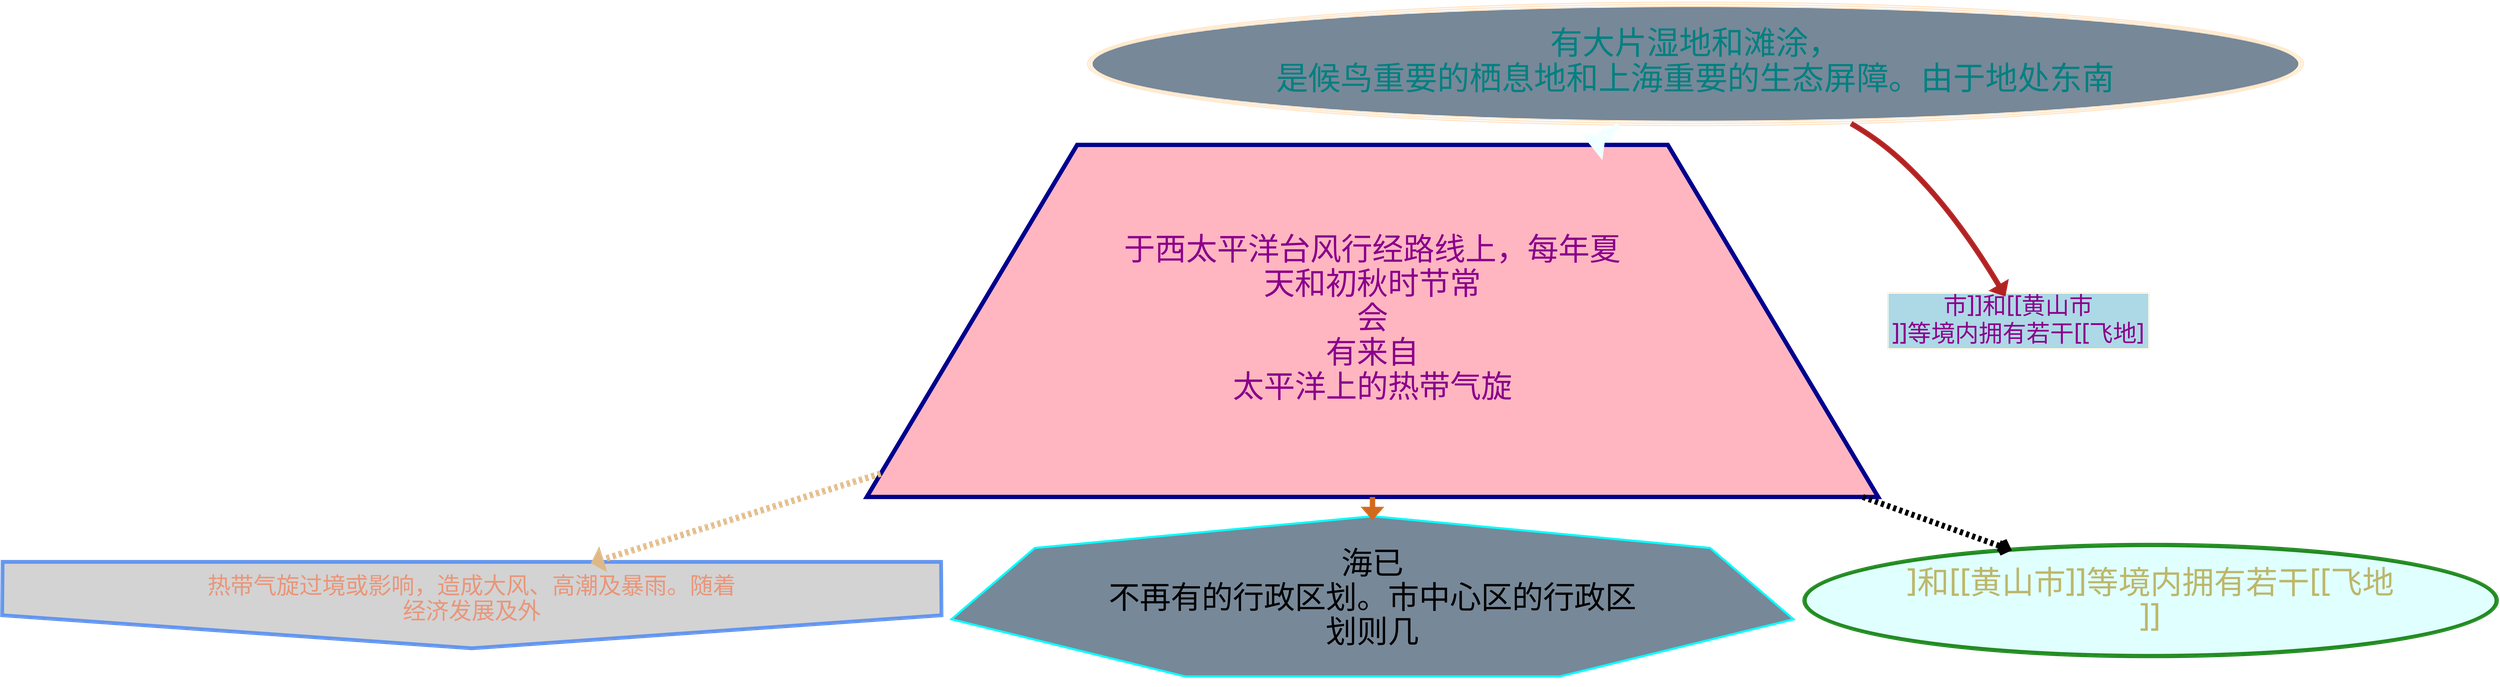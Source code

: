strict digraph "" {
	graph [bb="0,0,9600.6,3022.9",
		bgcolor=transparent,
		labeljust=l,
		overlap=false,
		sep="+25,25"
	];
	node [fontname="ZCOOL QingKe HuangYou",
		label="\N"
	];
	"有大片湿地和滩涂，
是候鸟重要的栖息地和上海重要的生态屏障。由于地处东南"	[color=bisque,
		fillcolor=lightslategray,
		fontcolor="#008080",
		fontsize=60,
		height=2.9721,
		label="有大片湿地和滩涂，
是候鸟重要的栖息地和上海重要的生态屏障。由于地处东南",
		penwidth=2,
		peripheries=3,
		pos="3674.5,1505.2",
		shape=ellipse,
		style=filled,
		width=31.197];
	"于西太平洋台风行经路线上，每年夏
天和初秋时节常
会
有来自
太平洋上的热带气旋"	[color=darkblue,
		fillcolor=lightpink,
		fontcolor="#8B008B",
		fontsize=58,
		height=9.1111,
		label="于西太平洋台风行经路线上，每年夏
天和初秋时节常
会
有来自
太平洋上的热带气旋",
		penwidth=8,
		pos="7042.9,1501",
		shape=trapezium,
		style=filled,
		width=26.139];
	"有大片湿地和滩涂，
是候鸟重要的栖息地和上海重要的生态屏障。由于地处东南" -> "于西太平洋台风行经路线上，每年夏
天和初秋时节常
会
有来自
太平洋上的热带气旋"	[arrowhead=invodot,
		arrowsize=2,
		color=azure,
		penwidth=11,
		pos="e,6297.9,1501.9 4797.6,1503.8 5277.9,1503.2 5826.9,1502.5 6261.8,1502",
		style=bold];
	"市]]和[[黄山市
]]等境内拥有若干[[飞地]"	[color=blanchedalmond,
		fillcolor=lightblue,
		fontcolor="#8B008B",
		fontsize=44,
		height=1.4444,
		label="市]]和[[黄山市
]]等境内拥有若干[[飞地]",
		penwidth=2,
		pos="237.5,1505.2",
		shape=box,
		style=filled,
		width=6.5972];
	"有大片湿地和滩涂，
是候鸟重要的栖息地和上海重要的生态屏障。由于地处东南" -> "市]]和[[黄山市
]]等境内拥有若干[[飞地]"	[arrowhead=normal,
		arrowsize=1.25,
		color=firebrick,
		penwidth=10,
		pos="e,475.35,1505.2 2551.2,1505.2 1816.7,1505.2 916.78,1505.2 487.9,1505.2",
		style=solid];
	"热带气旋过境或影响，造成大风、高潮及暴雨。随着
经济发展及外"	[color=cornflowerblue,
		fillcolor=lightgrey,
		fontcolor="#E9967A",
		fontsize=43,
		height=2.4764,
		label="热带气旋过境或影响，造成大风、高潮及暴雨。随着
经济发展及外",
		penwidth=7,
		pos="6285.4,89.151",
		shape=invhouse,
		style=filled,
		width=24.279];
	"于西太平洋台风行经路线上，每年夏
天和初秋时节常
会
有来自
太平洋上的热带气旋" -> "热带气旋过境或影响，造成大风、高潮及暴雨。随着
经济发展及外"	[arrowhead=normal,
		arrowsize=1,
		color=burlywood,
		penwidth=12,
		pos="e,6324.3,161.59 6866.8,1172.7 6690.5,844.04 6431.2,360.75 6329,170.43",
		style=dashed];
	"海已
不再有的行政区划。市中心区的行政区
划则几"	[color=aqua,
		fillcolor=lightslategray,
		fontcolor="#000000",
		fontsize=58,
		height=4.3602,
		label="海已
不再有的行政区划。市中心区的行政区
划则几",
		penwidth=4,
		peripheries=1,
		pos="8817.4,1610.3",
		shape=polygon,
		sides=7,
		style=filled,
		width=21.757];
	"于西太平洋台风行经路线上，每年夏
天和初秋时节常
会
有来自
太平洋上的热带气旋" -> "海已
不再有的行政区划。市中心区的行政区
划则几"	[arrowhead=normal,
		arrowsize=1.25,
		color=chocolate,
		penwidth=10,
		pos="e,8077.8,1564.8 7761.8,1545.3 7861.8,1551.4 7964.7,1557.8 8065.2,1564",
		style=solid];
	"]和[[黄山市]]等境内拥有若干[[飞地
]]"	[color=forestgreen,
		fillcolor=lightcyan,
		fontcolor="#BDB76B",
		fontsize=59,
		height=2.8217,
		label="]和[[黄山市]]等境内拥有若干[[飞地
]]",
		penwidth=4,
		peripheries=2,
		pos="6285.4,2921.3",
		shape=ellipse,
		style=filled,
		width=17.828];
	"于西太平洋台风行经路线上，每年夏
天和初秋时节常
会
有来自
太平洋上的热带气旋" -> "]和[[黄山市]]等境内拥有若干[[飞地
]]"	[arrowhead=vee,
		arrowsize=1.25,
		color=black,
		penwidth=11,
		pos="e,6339.5,2820 6868,1829.1 6700.4,2143.2 6457.1,2599.4 6345.5,2808.7",
		style=dashed];
}
